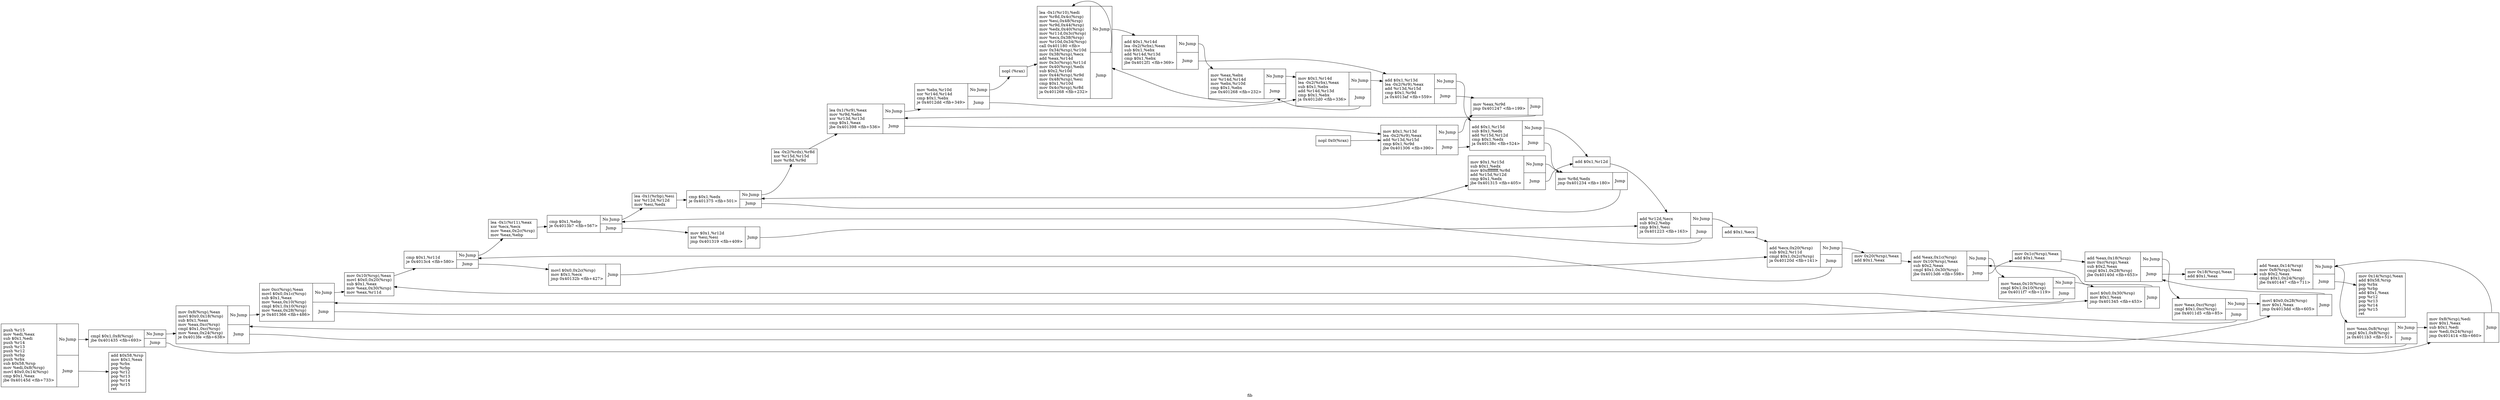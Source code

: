 digraph fib {
	rankdir=LR;
	graph [bb="0,0,1140.9,4487.1",
		label=fib,
		lheight=0.21,
		lp="570.47,11.5",
		lwidth=0.26
	];
	node [label="\N"];
	4198784	[height=3.1528,
		label="{push   %r15\lmov    %edi,%eax\lsub    $0x1,%edi\lpush   %r14\lpush   %r13\lpush   %r12\lpush   %rbp\lpush   %rbx\lsub    $0x58,%\
rsp\lmov    %edi,0x8(%rsp)\lmovl   $0x0,0x14(%rsp)\lcmp    $0x1,%eax\ljbe    0x40145d \<fib+733\>\l|{<s0>No Jump|<s1>Jump}}",
		pos="956,4373.6",
		rects="856,4283.6,1056,4486.6 856,4260.6,968,4283.6 968,4260.6,1056,4283.6",
		shape=record,
		width=2.7778];
	4198824	[height=0.86111,
		label="{cmpl   $0x1,0x8(%rsp)\ljbe    0x401435 \<fib+693\>\l|{<s0>No Jump|<s1>Jump}}",
		pos="870,4152.1",
		rects="770,4144.6,970,4182.6 770,4121.6,882,4144.6 882,4121.6,970,4144.6",
		shape=record,
		width=2.7778];
	4198784:s0 -> 4198824	[pos="e,888.54,4182.8 912,4260.1 912,4236.4 902.9,4211.6 893.18,4191.8"];
	4199517	[height=2,
		label="{add    $0x58,%rsp\lmov    $0x1,%eax\lpop    %rbx\lpop    %rbp\lpop    %r12\lpop    %r13\lpop    %r14\lpop    %r15\lret\l}",
		pos="1055,4152.1",
		rects="988.5,4080.6,1121.5,4223.6",
		shape=record,
		width=1.8472];
	4198784:s1 -> 4199517	[pos="e,1018.1,4223.9 1012,4260.1 1012,4251.3 1013.3,4242.4 1015.4,4233.7"];
	4198835	[height=1.9028,
		label="{mov    0x8(%rsp),%eax\lmovl   $0x0,0x18(%rsp)\lsub    $0x1,%eax\lmov    %eax,0xc(%rsp)\lcmpl   $0x1,0xc(%rsp)\lmov    %eax,0x24(%\
rsp)\lje     0x4013fe \<fib+638\>\l|{<s0>No Jump|<s1>Jump}}",
		pos="627,3975.6",
		rects="534,3930.6,720,4043.6 534,3907.6,639,3930.6 639,3907.6,720,3930.6",
		shape=record,
		width=2.5833];
	4198824:s0 -> 4198835	[pos="e,656.41,4043.9 769,4133.1 721.15,4133.1 685.2,4092.5 661.44,4052.7"];
	4199477	[height=1.4861,
		label="{mov    0x8(%rsp),%edi\lmov    $0x1,%eax\lsub    $0x1,%edi\lmov    %edi,0x24(%rsp)\ljmp    0x401414 \<fib+660\>\l|{<s1>Jump}}",
		pos="893,91.649",
		rects="790.5,61.649,995.5,144.65 790.5,38.649,995.5,61.649",
		shape=record,
		width=2.8472];
	4198824:s1 -> 4199477	[pos="e,995.78,111.1 971,4133.1 982.95,4133.1 976.18,4091.5 980,4080.1 1024.4,3948.7 1125,3942.4 1125,3803.6 1125,3803.6 1125,3803.6 1125,\
428.65 1125,318.33 1170.7,270.5 1106,181.15 1082,148.04 1043.3,127.26 1005.4,114.25"];
	4198869	[height=1.9028,
		label="{mov    0xc(%rsp),%eax\lmovl   $0x0,0x1c(%rsp)\lsub    $0x1,%eax\lmov    %eax,0x10(%rsp)\lcmpl   $0x1,0x10(%rsp)\lmov    %eax,0x28(%\
rsp)\lje     0x401366 \<fib+486\>\l|{<s0>No Jump|<s1>Jump}}",
		pos="207,3802.6",
		rects="111.5,3757.6,302.5,3870.6 111.5,3734.6,219.5,3757.6 219.5,3734.6,302.5,3757.6",
		shape=record,
		width=2.6528];
	4198835:s0 -> 4198869	[pos="e,302.69,3856.6 533,3918.6 455.92,3918.6 374.13,3889.7 311.75,3860.9"];
	4199422	[height=1.0694,
		label="{movl   $0x0,0x28(%rsp)\lmov    $0x1,%eax\ljmp    0x4013dd \<fib+605\>\l|{<s1>Jump}}",
		pos="687,429.65",
		rects="584.5,414.65,789.5,467.65 584.5,391.65,789.5,414.65",
		shape=record,
		width=2.8472];
	4198835:s1 -> 4199422	[pos="e,727.3,468.03 721,3918.6 915.53,3918.6 1072,3851.7 1072,3657.1 1072,3657.1 1072,3657.1 1072,3444.6 1072,3209.8 1054,3151.5 1054,\
2916.6 1054,2916.6 1054,2916.6 1054,1593.1 1054,1099.2 1023.9,941.65 768,519.15 758.71,503.81 746.5,488.78 734.4,475.58"];
	4198903	[height=1.1667,
		label="{mov    0x10(%rsp),%eax\lmovl   $0x0,0x20(%rsp)\lsub    $0x1,%eax\lmov    %eax,0x30(%rsp)\lmov    %eax,%r11d\l}",
		pos="155,3656.1",
		rects="66,3614.6,244,3697.6",
		shape=record,
		width=2.4722];
	4198869:s0 -> 4198903	[pos="e,162.27,3697.8 165,3734.1 165,3725.6 164.39,3716.6 163.47,3707.9"];
	4199270	[height=1.0694,
		label="{movl   $0x0,0x30(%rsp)\lmov    $0x1,%eax\ljmp    0x401345 \<fib+453\>\l|{<s1>Jump}}",
		pos="213,685.65",
		rects="110.5,670.65,315.5,723.65 110.5,647.65,315.5,670.65",
		shape=record,
		width=2.8472];
	4198869:s1 -> 4199270	[pos="e,180,723.89 261,3734.1 261,3262 124,3152.8 124,2680.6 124,2680.6 124,2680.6 124,940.65 124,866.26 120.85,844.01 149,775.15 155.12,\
760.17 164.27,745.35 173.75,732.24"];
	4198925	[height=0.86111,
		label="{cmp    $0x1,%r11d\lje     0x4013c4 \<fib+580\>\l|{<s0>No Jump|<s1>Jump}}",
		pos="772,3547.1",
		rects="677.5,3539.6,866.5,3577.6 677.5,3516.6,784.5,3539.6 784.5,3516.6,866.5,3539.6",
		shape=record,
		width=2.625];
	4198903 -> 4198925	[pos="e,677.4,3564.6 244.06,3639.7 356.21,3620.3 548.57,3586.9 667.54,3566.3"];
	4198935	[height=0.95833,
		label="{lea    -0x1(%r11),%eax\lxor    %ecx,%ecx\lmov    %eax,0x2c(%rsp)\lmov    %eax,%ebp\l}",
		pos="690,3445.6",
		rects="602.5,3411.6,777.5,3479.6",
		shape=record,
		width=2.4306];
	4198925:s0 -> 4198935	[pos="e,718.92,3479.8 731,3516.1 731,3506.7 728.14,3497.4 723.94,3488.8"];
	4199364	[height=1.0694,
		label="{movl   $0x0,0x2c(%rsp)\lmov    $0x1,%ecx\ljmp    0x40132b \<fib+427\>\l|{<s1>Jump}}",
		pos="941,3336.6",
		rects="838.5,3321.6,1043.5,3374.6 838.5,3298.6,1043.5,3321.6",
		shape=record,
		width=2.8472];
	4198925:s1 -> 4199364	[pos="e,942.39,3374.8 868,3528.1 929.18,3528.1 941.04,3441.4 942.27,3385"];
	4198947	[height=0.86111,
		label="{cmp    $0x1,%ebp\lje     0x4013b7 \<fib+567\>\l|{<s0>No Jump|<s1>Jump}}",
		pos="686,3336.6",
		rects="590.5,3329.1,781.5,3367.1 590.5,3306.1,698.5,3329.1 698.5,3306.1,781.5,3329.1",
		shape=record,
		width=2.6528];
	4198935 -> 4198947	[pos="e,687.11,3367.3 688.76,3411.4 688.35,3400.6 687.9,3388.5 687.48,3377.3"];
	4198956	[height=0.75,
		label="{lea    -0x1(%rbp),%esi\lxor    %r12d,%r12d\lmov    %esi,%edx\l}",
		pos="600,3235.1",
		rects="520,3208.6,680,3261.6",
		shape=record,
		width=2.2222];
	4198947:s0 -> 4198956	[pos="e,586.88,3261.9 589,3317.6 569.01,3317.6 574.18,3293.3 582.96,3271.2"];
	4199351	[height=1.0694,
		label="{mov    $0x1,%r12d\lxor    %esi,%esi\ljmp    0x401319 \<fib+409\>\l|{<s1>Jump}}",
		pos="847,3133.6",
		rects="744.5,3118.6,949.5,3171.6 744.5,3095.6,949.5,3118.6",
		shape=record,
		width=2.8472];
	4198947:s1 -> 4199351	[pos="e,835.97,3171.7 783,3317.6 790.21,3317.6 816.44,3235.7 833,3181.5"];
	4198964	[height=0.86111,
		label="{cmp    $0x1,%edx\lje     0x401375 \<fib+501\>\l|{<s0>No Jump|<s1>Jump}}",
		pos="592,3133.6",
		rects="496.5,3126.1,687.5,3164.1 496.5,3103.1,604.5,3126.1 604.5,3103.1,687.5,3126.1",
		shape=record,
		width=2.6528];
	4198956 -> 4198964	[pos="e,594.39,3164.4 597.94,3208.5 597.11,3198.2 596.13,3186.1 595.22,3174.6"];
	4198973	[height=0.75,
		label="{lea    -0x2(%rdx),%r8d\lxor    %r15d,%r15d\lmov    %r8d,%r9d\l}",
		pos="547,3032.1",
		rects="465,3005.6,629,3058.6",
		shape=record,
		width=2.2778];
	4198964:s0 -> 4198973	[pos="e,548.66,3058.8 550,3101.6 550,3091 549.64,3079.5 549.16,3069"];
	4199285	[height=1.6944,
		label="{mov    $0x1,%r15d\lsub    $0x1,%edx\lmov    $0xffffffff,%r8d\ladd    %r15d,%r12d\lcmp    $0x1,%edx\ljbe    0x401315 \<fib+405\>\l|{<\
s0>No Jump|<s1>Jump}}",
		pos="683,1594.1",
		rects="583,1556.6,783,1654.6 583,1533.6,695,1556.6 695,1533.6,783,1556.6",
		shape=record,
		width=2.7778];
	4198964:s1 -> 4199285	[pos="e,712.22,1654.8 689,3114.6 699.42,3114.6 694.88,3102.8 702,3095.1 719.99,3075.9 735.43,3081.7 749,3059.1 782.13,3004.1 773,2980.9 \
773,2916.6 773,2916.6 773,2916.6 773,1894.1 773,1812.6 741.91,1723.6 716.28,1664.1"];
	4198983	[height=1.4861,
		label="{lea    0x1(%r9),%eax\lmov    %r9d,%ebx\lxor    %r13d,%r13d\lcmp    $0x1,%eax\ljbe    0x401398 \<fib+536\>\l|{<s0>No Jump|<s1>Jump}}",
		pos="547,2915.6",
		rects="447,2885.6,647,2968.6 447,2862.6,559,2885.6 559,2862.6,647,2885.6",
		shape=record,
		width=2.7778];
	4198973 -> 4198983	[pos="e,547,2969 547,3005.5 547,2997.5 547,2988.4 547,2979.1"];
	4199002	[height=1.2778,
		label="{mov    %ebx,%r10d\lxor    %r14d,%r14d\lcmp    $0x1,%ebx\lje     0x4012dd \<fib+349\>\l|{<s0>No Jump|<s1>Jump}}",
		pos="248,2780.1",
		rects="152.5,2757.6,343.5,2825.6 152.5,2734.6,260.5,2757.6 260.5,2734.6,343.5,2757.6",
		shape=record,
		width=2.6528];
	4198983:s0 -> 4199002	[pos="e,307.97,2825.8 446,2873.6 399.99,2873.6 353.13,2852.9 316.56,2831"];
	4199320	[height=1.4861,
		label="{mov    $0x1,%r13d\llea    -0x2(%r9),%eax\ladd    %r13d,%r15d\lcmp    $0x1,%r9d\ljbe    0x401306 \<fib+390\>\l|{<s0>No Jump|<s1>\
Jump}}",
		pos="506,1744.6",
		rects="406,1714.6,606,1797.6 406,1691.6,518,1714.6 518,1691.6,606,1714.6",
		shape=record,
		width=2.7778];
	4198983:s1 -> 4199320	[pos="e,561.16,1798 603,2862.1 603,2781.5 603,2761.3 603,2680.6 603,2680.6 603,2680.6 603,2195.1 603,2034.5 643.45,1983 583,1834.1 579.05,\
1824.4 573.57,1815 567.34,1806.2"];
	4199013	[height=0.51389,
		label="{nopl   (%rax)\l}",
		pos="202,2679.6",
		rects="152.5,2661.6,251.5,2697.6",
		shape=record,
		width=1.375];
	4199002:s0 -> 4199013	[pos="e,203.95,2698 206,2734.1 206,2725.6 205.49,2716.4 204.83,2708"];
	4199133	[height=1.6944,
		label="{mov    $0x1,%r14d\llea    -0x2(%rbx),%eax\lsub    $0x1,%ebx\ladd    %r14d,%r13d\lcmp    $0x1,%ebx\lja     0x4012d0 \<fib+336\>\l|{<\
s0>No Jump|<s1>Jump}}",
		pos="283,1895.1",
		rects="187.5,1857.6,378.5,1955.6 187.5,1834.6,295.5,1857.6 295.5,1834.6,378.5,1857.6",
		shape=record,
		width=2.6528];
	4199002:s1 -> 4199133	[pos="e,238.82,1955.7 302,2734.1 302,2449.8 240.59,2383 223,2099.1 220.06,2051.7 209.89,2037.9 223,1992.1 225.68,1982.8 229.57,1973.5 \
234.1,1964.5"];
	4199016	[height=4.6111,
		label="{lea    -0x1(%r10),%edi\lmov    %r8d,0x4c(%rsp)\lmov    %esi,0x48(%rsp)\lmov    %r9d,0x44(%rsp)\lmov    %edx,0x40(%rsp)\lmov    %\
r11d,0x3c(%rsp)\lmov    %ecx,0x38(%rsp)\lmov    %r10d,0x34(%rsp)\lcall   0x401180 \<fib\>\lmov    0x34(%rsp),%r10d\lmov    0x38(%\
rsp),%ecx\ladd    %eax,%r14d\lmov    0x3c(%rsp),%r11d\lmov    0x40(%rsp),%edx\lsub    $0x2,%r10d\lmov    0x44(%rsp),%r9d\lmov    \
0x48(%rsp),%esi\lcmp    $0x1,%r10d\lmov    0x4c(%rsp),%r8d\lja     0x401268 \<fib+232\>\l|{<s0>No Jump|<s1>Jump}}",
		pos="406,2459.1",
		rects="310.5,2316.6,501.5,2624.6 310.5,2293.6,418.5,2316.6 418.5,2293.6,501.5,2316.6",
		shape=record,
		width=2.6528];
	4199013 -> 4199016	[pos="e,310.5,2562.4 218.01,2661.5 236.95,2641.2 270.13,2605.7 303.4,2570"];
	4199016:s1 -> 4199016	[pos="e,501.64,2468.2 468.36,2293.6 501.01,2250.9 519.5,2260.2 519.5,2382.1 519.5,2416.1 514.5,2441.3 506.43,2459.1"];
	4199102	[height=1.6944,
		label="{add    $0x1,%r14d\llea    -0x2(%rbx),%eax\lsub    $0x1,%ebx\ladd    %r14d,%r13d\lcmp    $0x1,%ebx\ljbe    0x4012f1 \<fib+369\>\l|{<\
s0>No Jump|<s1>Jump}}",
		pos="364,2196.1",
		rects="266,2158.6,462,2256.6 266,2135.6,376,2158.6 376,2135.6,462,2158.6",
		shape=record,
		width=2.7222];
	4199016:s0 -> 4199102	[pos="e,364,2256.8 364,2293.1 364,2284.7 364,2275.8 364,2267.1"];
	4199120	[height=1.4861,
		label="{mov    %eax,%ebx\lxor    %r14d,%r14d\lmov    %ebx,%r10d\lcmp    $0x1,%ebx\ljne    0x401268 \<fib+232\>\l|{<s0>No Jump|<s1>Jump}}",
		pos="332,2045.6",
		rects="232,2015.6,432,2098.6 232,1992.6,344,2015.6 344,1992.6,432,2015.6",
		shape=record,
		width=2.7778];
	4199102:s0 -> 4199120	[pos="e,323.33,2098.9 321,2135.1 321,2126.7 321.5,2117.8 322.29,2109.1"];
	4199153	[height=1.4861,
		label="{add    $0x1,%r13d\llea    -0x2(%r9),%eax\ladd    %r13d,%r15d\lcmp    $0x1,%r9d\lja     0x4013af \<fib+559\>\l|{<s0>No Jump|<s1>\
Jump}}",
		pos="291,1744.6",
		rects="198,1714.6,384,1797.6 198,1691.6,303,1714.6 303,1691.6,384,1714.6",
		shape=record,
		width=2.5833];
	4199102:s1 -> 4199153	[pos="e,357.41,1797.7 419,2135.1 419,2116.4 435.92,2117.2 441,2099.1 453.88,2053.4 448.66,2039.1 441,1992.1 429.07,1919 428.43,1896.2 \
388,1834.1 381.32,1823.9 373.18,1814.1 364.49,1804.9"];
	4199120:s1 -> 4199016	[pos="e,475.46,2293.4 433,2003.6 550.02,2003.6 522.67,2155.6 478.79,2283.8"];
	4199120:s0 -> 4199133	[pos="e,287.07,1955.8 288,1992.1 288,1983.7 287.8,1974.8 287.49,1966"];
	4199133:s1 -> 4199120	[pos="e,364.92,1992.5 380,1846.1 428.89,1846.1 391.03,1908.8 379,1956.1 376.68,1965.3 373.24,1974.5 369.25,1983.4"];
	4199133:s0 -> 4199153	[pos="e,250.4,1797.9 241,1834.1 241,1824.9 243.07,1815.8 246.38,1807.1"];
	4199174	[height=1.4861,
		label="{add    $0x1,%r15d\lsub    $0x1,%edx\ladd    %r15d,%r12d\lcmp    $0x1,%edx\lja     0x40138c \<fib+524\>\l|{<s0>No Jump|<s1>Jump}}",
		pos="247,1594.1",
		rects="152.5,1564.1,341.5,1647.1 152.5,1541.1,259.5,1564.1 259.5,1541.1,341.5,1564.1",
		shape=record,
		width=2.625];
	4199153:s0 -> 4199174	[pos="e,249.23,1647.5 250,1691.1 250,1680.3 249.81,1668.8 249.52,1657.6"];
	4199343	[height=0.86111,
		label="{mov    %eax,%r9d\ljmp    0x401247 \<fib+199\>\l|{<s1>Jump}}",
		pos="462,1594.1",
		rects="359.5,1586.6,564.5,1624.6 359.5,1563.6,564.5,1586.6",
		shape=record,
		width=2.8472];
	4199153:s1 -> 4199343	[pos="e,442.48,1624.8 385,1702.6 389.39,1702.6 416.07,1664.2 436.81,1633.3"];
	4199189	[height=0.51389,
		label="{add    $0x1,%r12d\l}",
		pos="490,1466.1",
		rects="423,1448.1,557,1484.1",
		shape=record,
		width=1.8611];
	4199174:s0 -> 4199189	[pos="e,422.7,1471.1 206,1540.1 206,1497.3 328.55,1479.3 412.64,1471.9"];
	4199308	[height=0.86111,
		label="{mov    %r8d,%edx\ljmp    0x401234 \<fib+180\>\l|{<s1>Jump}}",
		pos="678,1466.1",
		rects="575.5,1458.6,780.5,1496.6 575.5,1435.6,780.5,1458.6",
		shape=record,
		width=2.8472];
	4199174:s1 -> 4199308	[pos="e,575.26,1495.1 343,1552.1 352.16,1552.1 343.81,1538.8 351,1533.1 424.55,1475 468.43,1514.9 565.39,1497.1"];
	4199193	[height=1.2778,
		label="{add    %r12d,%ecx\lsub    $0x2,%ebp\lcmp    $0x1,%esi\lja     0x401223 \<fib+163\>\l|{<s0>No Jump|<s1>Jump}}",
		pos="820,1353.1",
		rects="724.5,1330.6,915.5,1398.6 724.5,1307.6,832.5,1330.6 832.5,1307.6,915.5,1330.6",
		shape=record,
		width=2.6528];
	4199189 -> 4199193	[pos="e,724.32,1383.3 532.59,1448 543.74,1443.7 555.78,1439.1 567,1435.1 615.19,1418.1 669.09,1400.6 714.72,1386.3"];
	4199193:s1 -> 4198947	[pos="e,686.55,3305.9 917,1319.1 934.78,1319.1 917.97,1381.5 916,1399.1 891.14,1622.7 811,1669.3 811,1894.1 811,2916.6 811,2916.6 811,\
2916.6 811,2982.1 807.26,3002.8 774,3059.1 762.17,3079.2 747.33,3074.8 736,3095.1 700.22,3159.3 689.95,3246 687.07,3295.9"];
	4199208	[height=0.51389,
		label="{add    $0x1,%ecx\l}",
		pos="816,1252.6",
		rects="753.5,1234.6,878.5,1270.6",
		shape=record,
		width=1.7361];
	4199193:s0 -> 4199208	[pos="e,795.67,1270.9 778,1307.1 778,1296.7 782.85,1286.9 789.09,1278.6"];
	4199211	[height=1.2778,
		label="{add    %ecx,0x20(%rsp)\lsub    $0x2,%r11d\lcmpl   $0x1,0x2c(%rsp)\lja     0x40120d \<fib+141\>\l|{<s0>No Jump|<s1>Jump}}",
		pos="876,1152.1",
		rects="780.5,1129.6,971.5,1197.6 780.5,1106.6,888.5,1129.6 888.5,1106.6,971.5,1129.6",
		shape=record,
		width=2.6528];
	4199208 -> 4199211	[pos="e,848.66,1198 826.45,1234.5 831.23,1226.6 837.18,1216.9 843.28,1206.9"];
	4199211:s1 -> 4198925	[pos="e,778.8,3516.6 973,1118.1 1025.8,1118.1 978,1540.4 978,1593.1 978,3033.1 978,3033.1 978,3033.1 978,3095.5 987.04,3116.5 959,3172.1 \
922.95,3243.7 869.37,3228.3 830,3298.1 828.71,3300.4 797.15,3437 781.14,3506.4"];
	4199230	[height=0.54167,
		label="{mov    0x20(%rsp),%eax\ladd    $0x1,%eax\l}",
		pos="699,1050.6",
		rects="611,1031.6,787,1069.6",
		shape=record,
		width=2.4444];
	4199211:s0 -> 4199230	[pos="e,710.1,1069.8 779,1118.1 752.69,1118.1 730.41,1096.6 716.1,1078.1"];
	4199237	[height=1.4861,
		label="{add    %eax,0x1c(%rsp)\lmov    0x10(%rsp),%eax\lsub    $0x2,%eax\lcmpl   $0x1,0x30(%rsp)\ljbe    0x4013d6 \<fib+598\>\l|{<s0>No \
Jump|<s1>Jump}}",
		pos="544,941.65",
		rects="444,911.65,644,994.65 444,888.65,556,911.65 556,888.65,644,911.65",
		shape=record,
		width=2.7778];
	4199230 -> 4199237	[pos="e,619.57,994.82 672.71,1031.5 660.13,1022.8 644.3,1011.9 628.07,1000.7"];
	4199255	[height=1.0694,
		label="{mov    %eax,0x10(%rsp)\lcmpl   $0x1,0x10(%rsp)\ljne    0x4011f7 \<fib+119\>\l|{<s0>No Jump|<s1>Jump}}",
		pos="256,813.65",
		rects="158,798.65,354,851.65 158,775.65,268,798.65 268,775.65,354,798.65",
		shape=record,
		width=2.7222];
	4199237:s0 -> 4199255	[pos="e,306.41,851.68 443,899.65 397.3,899.65 350.5,878.35 315.15,857.08"];
	4199382	[height=0.54167,
		label="{mov    0x1c(%rsp),%eax\ladd    $0x1,%eax\l}",
		pos="657,813.65",
		rects="569.5,794.65,744.5,832.65",
		shape=record,
		width=2.4306];
	4199237:s1 -> 4199382	[pos="e,661.55,832.68 645,899.65 668.47,899.65 667.61,867.48 663.46,842.72"];
	4199255:s1 -> 4198903	[pos="e,132.98,3614.5 311,774.65 311,755.53 340.64,761.98 354,775.65 377.76,799.97 363.9,819.62 354,852.15 291.75,1056.7 86,1037.8 86,\
1251.6 86,3446.6 86,3446.6 86,3446.6 86,3503.2 109.15,3564.2 128.63,3605.5"];
	4199255:s0 -> 4199270	[pos="e,213,723.68 213,775.15 213,761.81 213,747.35 213,734.05"];
	4199270:s1 -> 4199237	[pos="e,528.47,888.6 317,658.65 429.3,658.65 495.42,796.02 525.12,879.01"];
	4199285:s1 -> 4199189	[pos="e,530.32,1484.3 739,1533.1 739,1494.1 604.43,1508.3 567,1497.1 558.11,1494.5 548.81,1491.3 539.86,1487.9"];
	4199285:s0 -> 4199308	[pos="e,651.55,1497 639,1533.1 639,1523.7 642.02,1514.4 646.38,1505.8"];
	4199308:s1 -> 4198964	[pos="e,628.08,3103.1 782,1447.1 820.48,1447.1 789.77,1494.7 792,1533.1 795.14,1587.3 798.33,1601.3 792,1655.1 779.25,1763.6 735,1784.9 \
735,1894.1 735,2916.6 735,2916.6 735,2916.6 735,2989.6 677.55,3056.9 635.48,3096.3"];
	4199316	[height=0.51389,
		label="{nopl   0x0(%rax)\l}",
		pos="511,1895.1",
		rects="448.5,1877.1,573.5,1913.1",
		shape=record,
		width=1.7361];
	4199316 -> 4199320	[pos="e,507.75,1797.7 510.43,1877.1 509.86,1860.2 508.95,1833.2 508.1,1808"];
	4199320:s1 -> 4199174	[pos="e,331.82,1647.2 562,1691.1 562,1643.6 395.75,1671.3 351,1655.1 347.71,1654 344.41,1652.7 341.11,1651.3"];
	4199320:s0 -> 4199343	[pos="e,462,1625 462,1691.1 462,1672.8 462,1652.5 462,1635.3"];
	4199343:s1 -> 4198983	[pos="e,553.35,2862.2 566,1575.1 574.93,1575.1 569.91,1647.2 574,1655.1 585.09,1676.7 605,1669.1 615,1691.1 634.61,1734.5 617.98,1750.7 \
615,1798.1 603.87,1975.6 565,2017.3 565,2195.1 565,2680.6 565,2680.6 565,2680.6 565,2738.9 559.38,2805.1 554.42,2852.2"];
	4199351:s1 -> 4199193	[pos="e,828.7,1398.9 847,3095.1 847,3015.8 849,2996 849,2916.6 849,2916.6 849,2916.6 849,1593.1 849,1529.5 838.75,1457.1 830.44,1408.8"];
	4199364:s1 -> 4199211	[pos="e,900.39,1197.9 1045,3309.6 1084.4,3309.6 1016,3174.1 1016,3134.6 1016,3134.6 1016,3134.6 1016,1593.1 1016,1448 946,1288.1 904.99,\
1206.9"];
	4199389	[height=1.4861,
		label="{add    %eax,0x18(%rsp)\lmov    0xc(%rsp),%eax\lsub    $0x2,%eax\lcmpl   $0x1,0x28(%rsp)\ljbe    0x40140d \<fib+653\>\l|{<s0>No \
Jump|<s1>Jump}}",
		pos="677,685.65",
		rects="577,655.65,777,738.65 577,632.65,689,655.65 689,632.65,777,655.65",
		shape=record,
		width=2.7778];
	4199382 -> 4199389	[pos="e,668.74,738.71 659.87,794.6 661.79,782.48 664.45,765.74 667.1,749.05"];
	4199407	[height=1.0694,
		label="{mov    %eax,0xc(%rsp)\lcmpl   $0x1,0xc(%rsp)\ljne    0x4011d5 \<fib+85\>\l|{<s0>No Jump|<s1>Jump}}",
		pos="563,557.65",
		rects="467.5,542.65,658.5,595.65 467.5,519.65,575.5,542.65 575.5,519.65,658.5,542.65",
		shape=record,
		width=2.6528];
	4199389:s0 -> 4199407	[pos="e,555.66,595.68 576,643.65 558.25,643.65 554.18,625.31 554.92,605.67"];
	4199437	[height=0.54167,
		label="{mov    0x18(%rsp),%eax\ladd    $0x1,%eax\l}",
		pos="1009,557.65",
		rects="921,538.65,1097,576.65",
		shape=record,
		width=2.4444];
	4199389:s1 -> 4199437	[pos="e,980.35,576.68 778,643.65 849.96,643.65 927.21,606.87 971.64,581.7"];
	4199407:s1 -> 4198869	[pos="e,111.22,3753.4 617,518.65 617,502.61 740.8,508.36 658.5,596.15 573.59,686.72 199.85,557.04 101,632.15 33.345,683.55 38,727.68 38,\
812.65 38,3548.1 38,3548.1 38,3548.1 38,3615.3 22.082,3640.7 57,3698.1 68.548,3717.1 85.052,3733.5 102.92,3747.2"];
	4199407:s0 -> 4199422	[pos="e,584.23,450 521,519.15 521,487.33 545.04,466.91 574.82,453.83"];
	4199422:s1 -> 4199389	[pos="e,713.33,632.36 687,390.65 687,367.87 773.47,375.46 789.5,391.65 813.42,415.81 797.57,435.12 789.5,468.15 775.8,524.24 744.79,581.97 \
718.8,623.7"];
	4199444	[height=1.4861,
		label="{add    %eax,0x14(%rsp)\lmov    0x8(%rsp),%eax\lsub    $0x2,%eax\lcmpl   $0x1,0x24(%rsp)\ljbe    0x401447 \<fib+711\>\l|{<s0>No \
Jump|<s1>Jump}}",
		pos="948,429.65",
		rects="848,399.65,1048,482.65 848,376.65,960,399.65 960,376.65,1048,399.65",
		shape=record,
		width=2.7778];
	4199437 -> 4199444	[pos="e,973.2,482.71 1000.3,538.6 994.28,526.25 985.98,509.1 977.75,492.11"];
	4199462	[height=1.0694,
		label="{mov    %eax,0x8(%rsp)\lcmpl   $0x1,0x8(%rsp)\lja     0x4011b3 \<fib+51\>\l|{<s0>No Jump|<s1>Jump}}",
		pos="774,260.65",
		rects="683,245.65,865,298.65 683,222.65,786,245.65 786,222.65,865,245.65",
		shape=record,
		width=2.5278];
	4199444:s0 -> 4199462	[pos="e,779.44,298.77 847,387.65 809.1,387.65 790.56,344.44 781.69,308.63"];
	4199495	[height=2.2083,
		label="{mov    0x14(%rsp),%eax\ladd    $0x58,%rsp\lpop    %rbx\lpop    %rbp\ladd    $0x1,%eax\lpop    %r12\lpop    %r13\lpop    %r14\lpop    %\
r15\lret\l}",
		pos="1009,260.65",
		rects="921,181.65,1097,339.65",
		shape=record,
		width=2.4444];
	4199444:s1 -> 4199495	[pos="e,1004.7,339.85 1004,376.15 1004,367.62 1004.1,358.74 1004.4,349.86"];
	4199462:s1 -> 4198835	[pos="e,533.95,3966.3 826,221.65 826,204.31 852.9,210.23 865,222.65 888.73,247 885.72,272.19 865,299.15 784.01,404.55 703.67,339.15 576,\
376.15 318.32,450.81 2.8422e-14,288.37 0,556.65 0,3657.1 0,3657.1 0,3657.1 0,3762.5 18.786,3806.5 102,3871.1 166.49,3921.2 389.98,\
3951.3 523.68,3965.3"];
	4199462:s0 -> 4199477	[pos="e,790.06,136.87 734,221.65 734,188.63 754.93,162.59 781.61,142.81"];
	4199477:s1 -> 4199444	[pos="e,921.15,376.32 893,37.649 893,14.87 979.47,22.463 995.5,38.649 1028.8,72.281 1021.5,105.6 995.5,145.15 973.29,178.91 934.21,147.39 \
912,181.15 875.64,236.42 895.31,313.56 917.2,366.97"];
}
